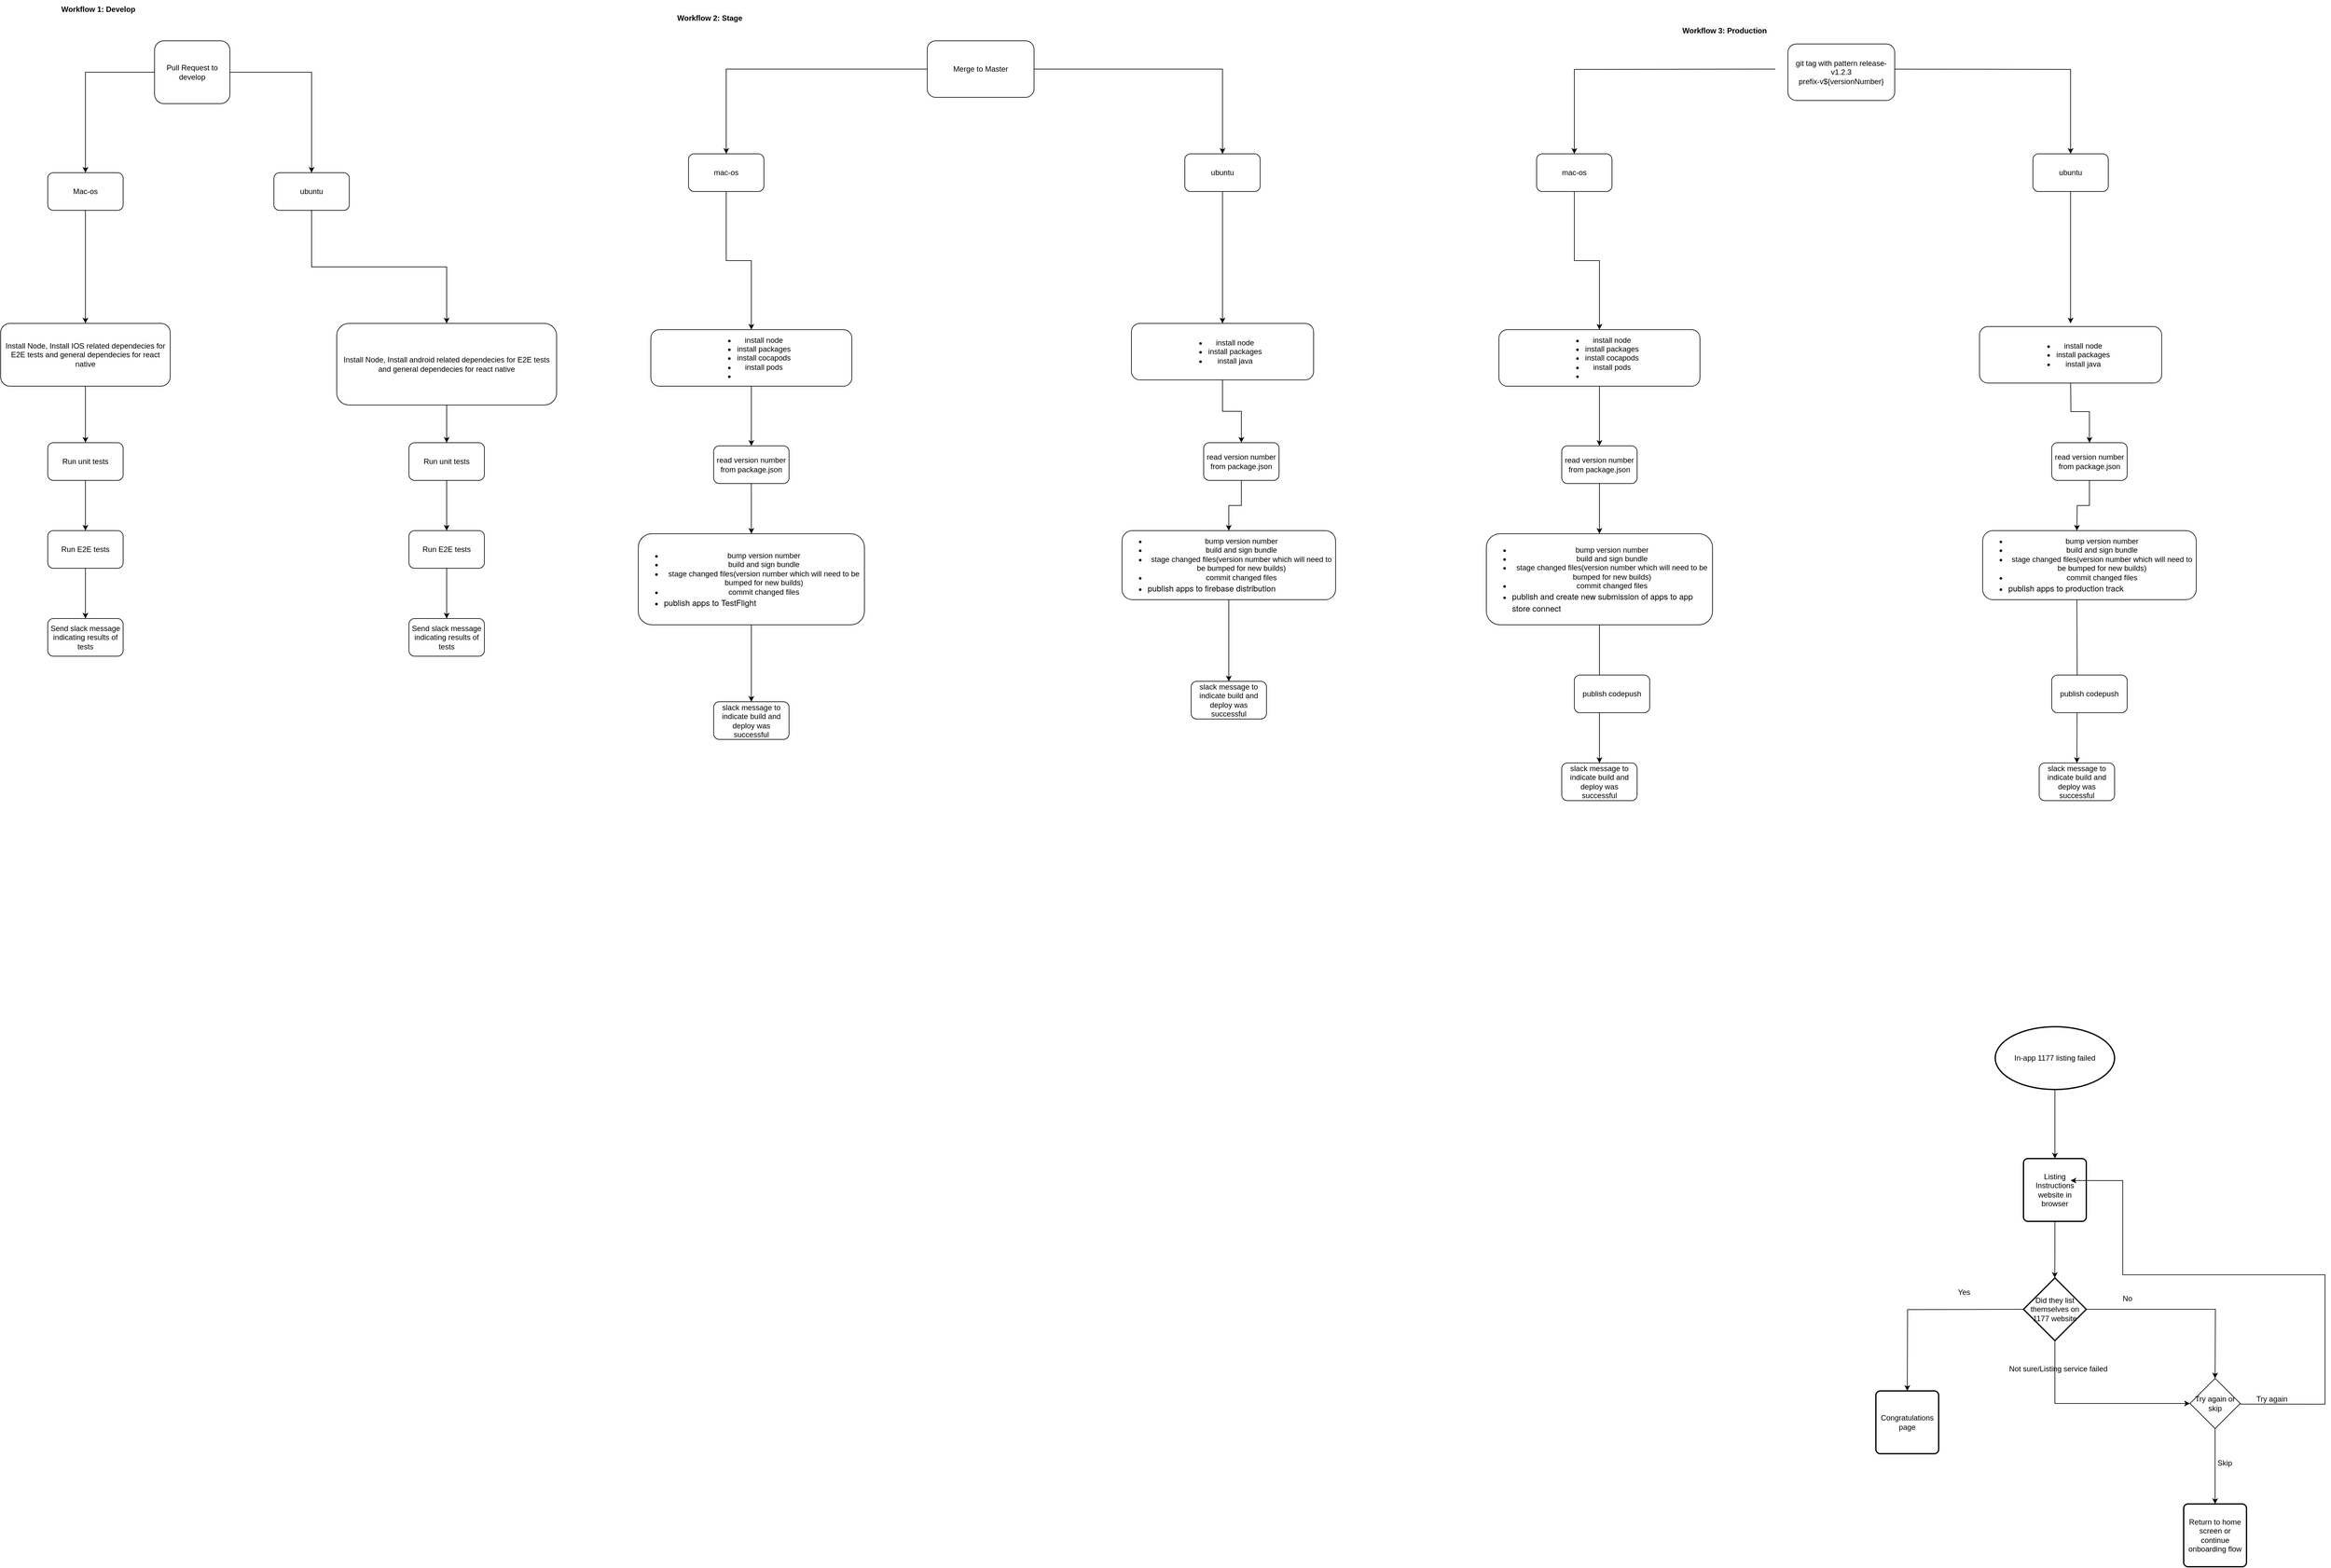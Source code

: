 <mxfile version="24.7.1" type="github">
  <diagram id="Z5iwHIcZEACn4jIKpfEN" name="Page-1">
    <mxGraphModel dx="127" dy="620" grid="1" gridSize="10" guides="1" tooltips="1" connect="1" arrows="1" fold="1" page="1" pageScale="1" pageWidth="850" pageHeight="1100" math="0" shadow="0">
      <root>
        <mxCell id="0" />
        <mxCell id="1" parent="0" />
        <mxCell id="zim9InCL9UAhZSMzU34I-10" value="" style="edgeStyle=orthogonalEdgeStyle;rounded=0;orthogonalLoop=1;jettySize=auto;html=1;" parent="1" source="zim9InCL9UAhZSMzU34I-7" target="zim9InCL9UAhZSMzU34I-9" edge="1">
          <mxGeometry relative="1" as="geometry" />
        </mxCell>
        <mxCell id="zim9InCL9UAhZSMzU34I-14" style="edgeStyle=orthogonalEdgeStyle;rounded=0;orthogonalLoop=1;jettySize=auto;html=1;exitX=1;exitY=0.5;exitDx=0;exitDy=0;entryX=0.5;entryY=0;entryDx=0;entryDy=0;" parent="1" source="zim9InCL9UAhZSMzU34I-7" target="zim9InCL9UAhZSMzU34I-12" edge="1">
          <mxGeometry relative="1" as="geometry" />
        </mxCell>
        <mxCell id="zim9InCL9UAhZSMzU34I-7" value="Pull Request to develop" style="rounded=1;whiteSpace=wrap;html=1;" parent="1" vertex="1">
          <mxGeometry x="1460" y="70" width="120" height="100" as="geometry" />
        </mxCell>
        <mxCell id="zim9InCL9UAhZSMzU34I-8" style="edgeStyle=orthogonalEdgeStyle;rounded=0;orthogonalLoop=1;jettySize=auto;html=1;exitX=0.5;exitY=1;exitDx=0;exitDy=0;" parent="1" source="zim9InCL9UAhZSMzU34I-7" target="zim9InCL9UAhZSMzU34I-7" edge="1">
          <mxGeometry relative="1" as="geometry" />
        </mxCell>
        <mxCell id="zim9InCL9UAhZSMzU34I-16" value="" style="edgeStyle=orthogonalEdgeStyle;rounded=0;orthogonalLoop=1;jettySize=auto;html=1;" parent="1" source="zim9InCL9UAhZSMzU34I-9" target="zim9InCL9UAhZSMzU34I-15" edge="1">
          <mxGeometry relative="1" as="geometry" />
        </mxCell>
        <mxCell id="zim9InCL9UAhZSMzU34I-9" value="Mac-os" style="whiteSpace=wrap;html=1;rounded=1;" parent="1" vertex="1">
          <mxGeometry x="1290" y="280" width="120" height="60" as="geometry" />
        </mxCell>
        <mxCell id="zim9InCL9UAhZSMzU34I-25" value="" style="edgeStyle=orthogonalEdgeStyle;rounded=0;orthogonalLoop=1;jettySize=auto;html=1;" parent="1" source="zim9InCL9UAhZSMzU34I-12" target="zim9InCL9UAhZSMzU34I-24" edge="1">
          <mxGeometry relative="1" as="geometry" />
        </mxCell>
        <mxCell id="zim9InCL9UAhZSMzU34I-12" value="ubuntu" style="whiteSpace=wrap;html=1;rounded=1;" parent="1" vertex="1">
          <mxGeometry x="1650" y="280" width="120" height="60" as="geometry" />
        </mxCell>
        <mxCell id="zim9InCL9UAhZSMzU34I-18" style="edgeStyle=orthogonalEdgeStyle;rounded=0;orthogonalLoop=1;jettySize=auto;html=1;exitX=0.5;exitY=1;exitDx=0;exitDy=0;entryX=0.5;entryY=0;entryDx=0;entryDy=0;" parent="1" source="zim9InCL9UAhZSMzU34I-15" target="zim9InCL9UAhZSMzU34I-17" edge="1">
          <mxGeometry relative="1" as="geometry" />
        </mxCell>
        <mxCell id="zim9InCL9UAhZSMzU34I-15" value="Install Node, Install IOS related dependecies for E2E tests and general dependecies for react native" style="whiteSpace=wrap;html=1;rounded=1;" parent="1" vertex="1">
          <mxGeometry x="1215" y="520" width="270" height="100" as="geometry" />
        </mxCell>
        <mxCell id="zim9InCL9UAhZSMzU34I-20" value="" style="edgeStyle=orthogonalEdgeStyle;rounded=0;orthogonalLoop=1;jettySize=auto;html=1;" parent="1" source="zim9InCL9UAhZSMzU34I-17" target="zim9InCL9UAhZSMzU34I-19" edge="1">
          <mxGeometry relative="1" as="geometry" />
        </mxCell>
        <mxCell id="zim9InCL9UAhZSMzU34I-17" value="Run unit tests" style="whiteSpace=wrap;html=1;rounded=1;" parent="1" vertex="1">
          <mxGeometry x="1290" y="710" width="120" height="60" as="geometry" />
        </mxCell>
        <mxCell id="zim9InCL9UAhZSMzU34I-22" value="" style="edgeStyle=orthogonalEdgeStyle;rounded=0;orthogonalLoop=1;jettySize=auto;html=1;" parent="1" source="zim9InCL9UAhZSMzU34I-19" target="zim9InCL9UAhZSMzU34I-21" edge="1">
          <mxGeometry relative="1" as="geometry" />
        </mxCell>
        <mxCell id="zim9InCL9UAhZSMzU34I-19" value="Run E2E tests" style="whiteSpace=wrap;html=1;rounded=1;" parent="1" vertex="1">
          <mxGeometry x="1290" y="850" width="120" height="60" as="geometry" />
        </mxCell>
        <mxCell id="zim9InCL9UAhZSMzU34I-21" value="Send slack message indicating results of tests" style="whiteSpace=wrap;html=1;rounded=1;" parent="1" vertex="1">
          <mxGeometry x="1290" y="990" width="120" height="60" as="geometry" />
        </mxCell>
        <mxCell id="zim9InCL9UAhZSMzU34I-28" value="" style="edgeStyle=orthogonalEdgeStyle;rounded=0;orthogonalLoop=1;jettySize=auto;html=1;" parent="1" source="zim9InCL9UAhZSMzU34I-24" target="zim9InCL9UAhZSMzU34I-27" edge="1">
          <mxGeometry relative="1" as="geometry" />
        </mxCell>
        <mxCell id="zim9InCL9UAhZSMzU34I-24" value="Install Node, Install android related dependecies for E2E tests and general dependecies for react native" style="whiteSpace=wrap;html=1;rounded=1;" parent="1" vertex="1">
          <mxGeometry x="1750" y="520" width="350" height="130" as="geometry" />
        </mxCell>
        <mxCell id="zim9InCL9UAhZSMzU34I-30" value="" style="edgeStyle=orthogonalEdgeStyle;rounded=0;orthogonalLoop=1;jettySize=auto;html=1;" parent="1" source="zim9InCL9UAhZSMzU34I-27" target="zim9InCL9UAhZSMzU34I-29" edge="1">
          <mxGeometry relative="1" as="geometry" />
        </mxCell>
        <mxCell id="zim9InCL9UAhZSMzU34I-27" value="Run unit tests" style="whiteSpace=wrap;html=1;rounded=1;" parent="1" vertex="1">
          <mxGeometry x="1865" y="710" width="120" height="60" as="geometry" />
        </mxCell>
        <mxCell id="zim9InCL9UAhZSMzU34I-32" value="" style="edgeStyle=orthogonalEdgeStyle;rounded=0;orthogonalLoop=1;jettySize=auto;html=1;" parent="1" source="zim9InCL9UAhZSMzU34I-29" target="zim9InCL9UAhZSMzU34I-31" edge="1">
          <mxGeometry relative="1" as="geometry" />
        </mxCell>
        <mxCell id="zim9InCL9UAhZSMzU34I-29" value="Run E2E tests" style="whiteSpace=wrap;html=1;rounded=1;" parent="1" vertex="1">
          <mxGeometry x="1865" y="850" width="120" height="60" as="geometry" />
        </mxCell>
        <mxCell id="zim9InCL9UAhZSMzU34I-31" value="Send slack message indicating results of tests" style="whiteSpace=wrap;html=1;rounded=1;" parent="1" vertex="1">
          <mxGeometry x="1865" y="990" width="120" height="60" as="geometry" />
        </mxCell>
        <mxCell id="zim9InCL9UAhZSMzU34I-36" style="edgeStyle=orthogonalEdgeStyle;rounded=0;orthogonalLoop=1;jettySize=auto;html=1;exitX=0;exitY=0.5;exitDx=0;exitDy=0;entryX=0.5;entryY=0;entryDx=0;entryDy=0;" parent="1" source="zim9InCL9UAhZSMzU34I-33" target="zim9InCL9UAhZSMzU34I-34" edge="1">
          <mxGeometry relative="1" as="geometry" />
        </mxCell>
        <mxCell id="zim9InCL9UAhZSMzU34I-37" style="edgeStyle=orthogonalEdgeStyle;rounded=0;orthogonalLoop=1;jettySize=auto;html=1;exitX=1;exitY=0.5;exitDx=0;exitDy=0;entryX=0.5;entryY=0;entryDx=0;entryDy=0;" parent="1" source="zim9InCL9UAhZSMzU34I-33" target="zim9InCL9UAhZSMzU34I-35" edge="1">
          <mxGeometry relative="1" as="geometry" />
        </mxCell>
        <mxCell id="zim9InCL9UAhZSMzU34I-33" value="Merge to Master" style="rounded=1;whiteSpace=wrap;html=1;" parent="1" vertex="1">
          <mxGeometry x="2690" y="70" width="170" height="90" as="geometry" />
        </mxCell>
        <mxCell id="zim9InCL9UAhZSMzU34I-41" style="edgeStyle=orthogonalEdgeStyle;rounded=0;orthogonalLoop=1;jettySize=auto;html=1;exitX=0.5;exitY=1;exitDx=0;exitDy=0;" parent="1" source="zim9InCL9UAhZSMzU34I-34" target="zim9InCL9UAhZSMzU34I-38" edge="1">
          <mxGeometry relative="1" as="geometry" />
        </mxCell>
        <mxCell id="zim9InCL9UAhZSMzU34I-34" value="mac-os" style="whiteSpace=wrap;html=1;rounded=1;" parent="1" vertex="1">
          <mxGeometry x="2310" y="250" width="120" height="60" as="geometry" />
        </mxCell>
        <mxCell id="zim9InCL9UAhZSMzU34I-40" value="" style="edgeStyle=orthogonalEdgeStyle;rounded=0;orthogonalLoop=1;jettySize=auto;html=1;" parent="1" source="zim9InCL9UAhZSMzU34I-35" target="zim9InCL9UAhZSMzU34I-39" edge="1">
          <mxGeometry relative="1" as="geometry" />
        </mxCell>
        <mxCell id="zim9InCL9UAhZSMzU34I-35" value="ubuntu" style="whiteSpace=wrap;html=1;rounded=1;" parent="1" vertex="1">
          <mxGeometry x="3100" y="250" width="120" height="60" as="geometry" />
        </mxCell>
        <mxCell id="zim9InCL9UAhZSMzU34I-43" value="" style="edgeStyle=orthogonalEdgeStyle;rounded=0;orthogonalLoop=1;jettySize=auto;html=1;" parent="1" source="zim9InCL9UAhZSMzU34I-38" target="zim9InCL9UAhZSMzU34I-42" edge="1">
          <mxGeometry relative="1" as="geometry" />
        </mxCell>
        <mxCell id="zim9InCL9UAhZSMzU34I-38" value="&lt;ul&gt;&lt;li&gt;install node&lt;/li&gt;&lt;li&gt;install packages&lt;/li&gt;&lt;li&gt;install cocapods&lt;/li&gt;&lt;li&gt;install pods&lt;/li&gt;&lt;li&gt;&lt;br&gt;&lt;/li&gt;&lt;/ul&gt;" style="whiteSpace=wrap;html=1;rounded=1;" parent="1" vertex="1">
          <mxGeometry x="2250" y="530" width="320" height="90" as="geometry" />
        </mxCell>
        <mxCell id="zim9InCL9UAhZSMzU34I-49" style="edgeStyle=orthogonalEdgeStyle;rounded=0;orthogonalLoop=1;jettySize=auto;html=1;exitX=0.5;exitY=1;exitDx=0;exitDy=0;entryX=0.5;entryY=0;entryDx=0;entryDy=0;" parent="1" source="zim9InCL9UAhZSMzU34I-39" target="zim9InCL9UAhZSMzU34I-48" edge="1">
          <mxGeometry relative="1" as="geometry" />
        </mxCell>
        <mxCell id="zim9InCL9UAhZSMzU34I-39" value="&lt;ul&gt;&lt;li&gt;install node&lt;/li&gt;&lt;li&gt;install packages&lt;/li&gt;&lt;li&gt;install java&lt;/li&gt;&lt;/ul&gt;" style="whiteSpace=wrap;html=1;rounded=1;" parent="1" vertex="1">
          <mxGeometry x="3015" y="520" width="290" height="90" as="geometry" />
        </mxCell>
        <mxCell id="zim9InCL9UAhZSMzU34I-45" value="" style="edgeStyle=orthogonalEdgeStyle;rounded=0;orthogonalLoop=1;jettySize=auto;html=1;" parent="1" source="zim9InCL9UAhZSMzU34I-42" target="zim9InCL9UAhZSMzU34I-44" edge="1">
          <mxGeometry relative="1" as="geometry" />
        </mxCell>
        <mxCell id="zim9InCL9UAhZSMzU34I-42" value="read version number from package.json" style="whiteSpace=wrap;html=1;rounded=1;" parent="1" vertex="1">
          <mxGeometry x="2350" y="715" width="120" height="60" as="geometry" />
        </mxCell>
        <mxCell id="zim9InCL9UAhZSMzU34I-47" value="" style="edgeStyle=orthogonalEdgeStyle;rounded=0;orthogonalLoop=1;jettySize=auto;html=1;" parent="1" source="zim9InCL9UAhZSMzU34I-44" target="zim9InCL9UAhZSMzU34I-46" edge="1">
          <mxGeometry relative="1" as="geometry" />
        </mxCell>
        <mxCell id="zim9InCL9UAhZSMzU34I-44" value="&lt;ul&gt;&lt;li&gt;bump version number&lt;/li&gt;&lt;li&gt;build and sign bundle&lt;/li&gt;&lt;li&gt;stage changed files(version number which will need to be bumped for new builds)&lt;/li&gt;&lt;li&gt;commit changed files&lt;/li&gt;&lt;li&gt;&lt;p style=&quot;margin: 0px; font-variant-numeric: normal; font-variant-east-asian: normal; font-stretch: normal; font-size: 13px; line-height: normal; font-family: &amp;quot;Helvetica Neue&amp;quot;; text-align: start;&quot; class=&quot;p1&quot;&gt;publish apps to TestFlight&amp;nbsp;&lt;/p&gt;&lt;/li&gt;&lt;/ul&gt;" style="whiteSpace=wrap;html=1;rounded=1;" parent="1" vertex="1">
          <mxGeometry x="2230" y="855" width="360" height="145" as="geometry" />
        </mxCell>
        <mxCell id="zim9InCL9UAhZSMzU34I-46" value="slack message to indicate build and deploy was successful" style="whiteSpace=wrap;html=1;rounded=1;" parent="1" vertex="1">
          <mxGeometry x="2350" y="1122.5" width="120" height="60" as="geometry" />
        </mxCell>
        <mxCell id="zim9InCL9UAhZSMzU34I-51" value="" style="edgeStyle=orthogonalEdgeStyle;rounded=0;orthogonalLoop=1;jettySize=auto;html=1;" parent="1" source="zim9InCL9UAhZSMzU34I-48" target="zim9InCL9UAhZSMzU34I-50" edge="1">
          <mxGeometry relative="1" as="geometry" />
        </mxCell>
        <mxCell id="zim9InCL9UAhZSMzU34I-48" value="read version number from package.json" style="whiteSpace=wrap;html=1;rounded=1;" parent="1" vertex="1">
          <mxGeometry x="3130" y="710" width="120" height="60" as="geometry" />
        </mxCell>
        <mxCell id="zim9InCL9UAhZSMzU34I-55" style="edgeStyle=orthogonalEdgeStyle;rounded=0;orthogonalLoop=1;jettySize=auto;html=1;exitX=0.5;exitY=1;exitDx=0;exitDy=0;entryX=0.5;entryY=0;entryDx=0;entryDy=0;" parent="1" source="zim9InCL9UAhZSMzU34I-50" target="zim9InCL9UAhZSMzU34I-54" edge="1">
          <mxGeometry relative="1" as="geometry" />
        </mxCell>
        <mxCell id="zim9InCL9UAhZSMzU34I-50" value="&lt;ul&gt;&lt;li&gt;bump version number&lt;/li&gt;&lt;li&gt;build and sign bundle&lt;/li&gt;&lt;li&gt;stage changed files(version number which will need to be bumped for new builds)&lt;/li&gt;&lt;li&gt;commit changed files&lt;/li&gt;&lt;li&gt;&lt;p style=&quot;margin: 0px; font-variant-numeric: normal; font-variant-east-asian: normal; font-stretch: normal; font-size: 13px; line-height: normal; font-family: &amp;quot;Helvetica Neue&amp;quot;; text-align: start;&quot; class=&quot;p1&quot;&gt;publish apps to firebase distribution&lt;/p&gt;&lt;/li&gt;&lt;/ul&gt;" style="whiteSpace=wrap;html=1;rounded=1;" parent="1" vertex="1">
          <mxGeometry x="3000" y="850" width="340" height="110" as="geometry" />
        </mxCell>
        <mxCell id="zim9InCL9UAhZSMzU34I-54" value="slack message to indicate build and deploy was successful" style="whiteSpace=wrap;html=1;rounded=1;" parent="1" vertex="1">
          <mxGeometry x="3110" y="1090" width="120" height="60" as="geometry" />
        </mxCell>
        <mxCell id="Y_6ok89p1FJweFbt9RA1-2" style="edgeStyle=orthogonalEdgeStyle;rounded=0;orthogonalLoop=1;jettySize=auto;html=1;exitX=0;exitY=0.5;exitDx=0;exitDy=0;entryX=0.5;entryY=0;entryDx=0;entryDy=0;" parent="1" target="Y_6ok89p1FJweFbt9RA1-5" edge="1">
          <mxGeometry relative="1" as="geometry">
            <mxPoint x="4040" y="115" as="sourcePoint" />
          </mxGeometry>
        </mxCell>
        <mxCell id="Y_6ok89p1FJweFbt9RA1-3" style="edgeStyle=orthogonalEdgeStyle;rounded=0;orthogonalLoop=1;jettySize=auto;html=1;exitX=1;exitY=0.5;exitDx=0;exitDy=0;entryX=0.5;entryY=0;entryDx=0;entryDy=0;" parent="1" target="Y_6ok89p1FJweFbt9RA1-7" edge="1">
          <mxGeometry relative="1" as="geometry">
            <mxPoint x="4210" y="115" as="sourcePoint" />
          </mxGeometry>
        </mxCell>
        <mxCell id="Y_6ok89p1FJweFbt9RA1-4" style="edgeStyle=orthogonalEdgeStyle;rounded=0;orthogonalLoop=1;jettySize=auto;html=1;exitX=0.5;exitY=1;exitDx=0;exitDy=0;" parent="1" source="Y_6ok89p1FJweFbt9RA1-5" target="Y_6ok89p1FJweFbt9RA1-9" edge="1">
          <mxGeometry relative="1" as="geometry" />
        </mxCell>
        <mxCell id="Y_6ok89p1FJweFbt9RA1-5" value="mac-os" style="whiteSpace=wrap;html=1;rounded=1;" parent="1" vertex="1">
          <mxGeometry x="3660" y="250" width="120" height="60" as="geometry" />
        </mxCell>
        <mxCell id="Y_6ok89p1FJweFbt9RA1-6" value="" style="edgeStyle=orthogonalEdgeStyle;rounded=0;orthogonalLoop=1;jettySize=auto;html=1;" parent="1" source="Y_6ok89p1FJweFbt9RA1-7" edge="1">
          <mxGeometry relative="1" as="geometry">
            <mxPoint x="4510" y="520" as="targetPoint" />
          </mxGeometry>
        </mxCell>
        <mxCell id="Y_6ok89p1FJweFbt9RA1-7" value="ubuntu" style="whiteSpace=wrap;html=1;rounded=1;" parent="1" vertex="1">
          <mxGeometry x="4450" y="250" width="120" height="60" as="geometry" />
        </mxCell>
        <mxCell id="Y_6ok89p1FJweFbt9RA1-8" value="" style="edgeStyle=orthogonalEdgeStyle;rounded=0;orthogonalLoop=1;jettySize=auto;html=1;" parent="1" source="Y_6ok89p1FJweFbt9RA1-9" target="Y_6ok89p1FJweFbt9RA1-12" edge="1">
          <mxGeometry relative="1" as="geometry" />
        </mxCell>
        <mxCell id="Y_6ok89p1FJweFbt9RA1-9" value="&lt;ul&gt;&lt;li&gt;install node&lt;/li&gt;&lt;li&gt;install packages&lt;/li&gt;&lt;li&gt;install cocapods&lt;/li&gt;&lt;li&gt;install pods&lt;/li&gt;&lt;li&gt;&lt;br&gt;&lt;/li&gt;&lt;/ul&gt;" style="whiteSpace=wrap;html=1;rounded=1;" parent="1" vertex="1">
          <mxGeometry x="3600" y="530" width="320" height="90" as="geometry" />
        </mxCell>
        <mxCell id="Y_6ok89p1FJweFbt9RA1-10" style="edgeStyle=orthogonalEdgeStyle;rounded=0;orthogonalLoop=1;jettySize=auto;html=1;exitX=0.5;exitY=1;exitDx=0;exitDy=0;entryX=0.5;entryY=0;entryDx=0;entryDy=0;" parent="1" target="Y_6ok89p1FJweFbt9RA1-17" edge="1">
          <mxGeometry relative="1" as="geometry">
            <mxPoint x="4510" y="610" as="sourcePoint" />
          </mxGeometry>
        </mxCell>
        <mxCell id="Y_6ok89p1FJweFbt9RA1-11" value="" style="edgeStyle=orthogonalEdgeStyle;rounded=0;orthogonalLoop=1;jettySize=auto;html=1;" parent="1" source="Y_6ok89p1FJweFbt9RA1-12" target="Y_6ok89p1FJweFbt9RA1-14" edge="1">
          <mxGeometry relative="1" as="geometry" />
        </mxCell>
        <mxCell id="Y_6ok89p1FJweFbt9RA1-12" value="read version number from package.json" style="whiteSpace=wrap;html=1;rounded=1;" parent="1" vertex="1">
          <mxGeometry x="3700" y="715" width="120" height="60" as="geometry" />
        </mxCell>
        <mxCell id="Y_6ok89p1FJweFbt9RA1-13" value="" style="edgeStyle=orthogonalEdgeStyle;rounded=0;orthogonalLoop=1;jettySize=auto;html=1;" parent="1" source="Y_6ok89p1FJweFbt9RA1-14" target="Y_6ok89p1FJweFbt9RA1-15" edge="1">
          <mxGeometry relative="1" as="geometry" />
        </mxCell>
        <mxCell id="Y_6ok89p1FJweFbt9RA1-14" value="&lt;ul&gt;&lt;li&gt;bump version number&lt;/li&gt;&lt;li&gt;build and sign bundle&lt;/li&gt;&lt;li&gt;stage changed files(version number which will need to be bumped for new builds)&lt;/li&gt;&lt;li&gt;commit changed files&lt;/li&gt;&lt;li&gt;&lt;p style=&quot;margin: 0px; font-variant-numeric: normal; font-variant-east-asian: normal; font-stretch: normal; font-size: 13px; line-height: normal; font-family: &amp;quot;Helvetica Neue&amp;quot;; text-align: start;&quot; class=&quot;p1&quot;&gt;publish and create new submission of apps to app store connect&amp;nbsp;&lt;/p&gt;&lt;/li&gt;&lt;/ul&gt;" style="whiteSpace=wrap;html=1;rounded=1;" parent="1" vertex="1">
          <mxGeometry x="3580" y="855" width="360" height="145" as="geometry" />
        </mxCell>
        <mxCell id="Y_6ok89p1FJweFbt9RA1-15" value="slack message to indicate build and deploy was successful" style="whiteSpace=wrap;html=1;rounded=1;" parent="1" vertex="1">
          <mxGeometry x="3700" y="1220" width="120" height="60" as="geometry" />
        </mxCell>
        <mxCell id="Y_6ok89p1FJweFbt9RA1-16" value="" style="edgeStyle=orthogonalEdgeStyle;rounded=0;orthogonalLoop=1;jettySize=auto;html=1;" parent="1" source="Y_6ok89p1FJweFbt9RA1-17" edge="1">
          <mxGeometry relative="1" as="geometry">
            <mxPoint x="4520" y="850" as="targetPoint" />
          </mxGeometry>
        </mxCell>
        <mxCell id="Y_6ok89p1FJweFbt9RA1-17" value="read version number from package.json" style="whiteSpace=wrap;html=1;rounded=1;" parent="1" vertex="1">
          <mxGeometry x="4480" y="710" width="120" height="60" as="geometry" />
        </mxCell>
        <mxCell id="Y_6ok89p1FJweFbt9RA1-18" style="edgeStyle=orthogonalEdgeStyle;rounded=0;orthogonalLoop=1;jettySize=auto;html=1;exitX=0.5;exitY=1;exitDx=0;exitDy=0;entryX=0.5;entryY=0;entryDx=0;entryDy=0;" parent="1" target="Y_6ok89p1FJweFbt9RA1-19" edge="1">
          <mxGeometry relative="1" as="geometry">
            <mxPoint x="4520" y="960" as="sourcePoint" />
          </mxGeometry>
        </mxCell>
        <mxCell id="Y_6ok89p1FJweFbt9RA1-19" value="slack message to indicate build and deploy was successful" style="whiteSpace=wrap;html=1;rounded=1;" parent="1" vertex="1">
          <mxGeometry x="4460" y="1220" width="120" height="60" as="geometry" />
        </mxCell>
        <mxCell id="Y_6ok89p1FJweFbt9RA1-20" value="&lt;ul&gt;&lt;li&gt;install node&lt;/li&gt;&lt;li&gt;install packages&lt;/li&gt;&lt;li&gt;install java&lt;/li&gt;&lt;/ul&gt;" style="whiteSpace=wrap;html=1;rounded=1;" parent="1" vertex="1">
          <mxGeometry x="4365" y="525" width="290" height="90" as="geometry" />
        </mxCell>
        <mxCell id="Y_6ok89p1FJweFbt9RA1-21" value="&lt;ul&gt;&lt;li&gt;bump version number&lt;/li&gt;&lt;li&gt;build and sign bundle&lt;/li&gt;&lt;li&gt;stage changed files(version number which will need to be bumped for new builds)&lt;/li&gt;&lt;li&gt;commit changed files&lt;/li&gt;&lt;li&gt;&lt;p style=&quot;margin: 0px; font-variant-numeric: normal; font-variant-east-asian: normal; font-stretch: normal; font-size: 13px; line-height: normal; font-family: &amp;quot;Helvetica Neue&amp;quot;; text-align: start;&quot; class=&quot;p1&quot;&gt;publish apps to production track&lt;/p&gt;&lt;/li&gt;&lt;/ul&gt;" style="whiteSpace=wrap;html=1;rounded=1;" parent="1" vertex="1">
          <mxGeometry x="4370" y="850" width="340" height="110" as="geometry" />
        </mxCell>
        <mxCell id="Y_6ok89p1FJweFbt9RA1-22" value="git tag with pattern release-v1.2.3&lt;br&gt;prefix-v${versionNumber}" style="rounded=1;whiteSpace=wrap;html=1;" parent="1" vertex="1">
          <mxGeometry x="4060" y="75" width="170" height="90" as="geometry" />
        </mxCell>
        <mxCell id="Y_6ok89p1FJweFbt9RA1-23" value="publish codepush" style="rounded=1;whiteSpace=wrap;html=1;" parent="1" vertex="1">
          <mxGeometry x="3720" y="1080" width="120" height="60" as="geometry" />
        </mxCell>
        <mxCell id="Y_6ok89p1FJweFbt9RA1-24" value="publish codepush" style="rounded=1;whiteSpace=wrap;html=1;" parent="1" vertex="1">
          <mxGeometry x="4480" y="1080" width="120" height="60" as="geometry" />
        </mxCell>
        <mxCell id="eEjps6256RhUfAz-EOFf-2" value="&lt;b&gt;Workflow 1: Develop&lt;/b&gt;" style="text;html=1;align=center;verticalAlign=middle;resizable=0;points=[];autosize=1;strokeColor=none;fillColor=none;" parent="1" vertex="1">
          <mxGeometry x="1300" y="5" width="140" height="30" as="geometry" />
        </mxCell>
        <mxCell id="eEjps6256RhUfAz-EOFf-3" value="&lt;b style=&quot;color: rgb(0, 0, 0); font-family: Helvetica; font-size: 12px; font-style: normal; font-variant-ligatures: normal; font-variant-caps: normal; letter-spacing: normal; orphans: 2; text-align: center; text-indent: 0px; text-transform: none; widows: 2; word-spacing: 0px; -webkit-text-stroke-width: 0px; background-color: rgb(248, 249, 250); text-decoration-thickness: initial; text-decoration-style: initial; text-decoration-color: initial;&quot;&gt;Workflow 2: Stage&lt;/b&gt;" style="text;whiteSpace=wrap;html=1;" parent="1" vertex="1">
          <mxGeometry x="2290" y="20" width="150" height="40" as="geometry" />
        </mxCell>
        <mxCell id="eEjps6256RhUfAz-EOFf-4" value="&lt;b style=&quot;color: rgb(0, 0, 0); font-family: Helvetica; font-size: 12px; font-style: normal; font-variant-ligatures: normal; font-variant-caps: normal; letter-spacing: normal; orphans: 2; text-align: center; text-indent: 0px; text-transform: none; widows: 2; word-spacing: 0px; -webkit-text-stroke-width: 0px; background-color: rgb(248, 249, 250); text-decoration-thickness: initial; text-decoration-style: initial; text-decoration-color: initial;&quot;&gt;Workflow 3: Production&lt;/b&gt;" style="text;whiteSpace=wrap;html=1;" parent="1" vertex="1">
          <mxGeometry x="3890" y="40" width="150" height="40" as="geometry" />
        </mxCell>
        <mxCell id="8DN4fU9th3OSJvTr_TPD-2" style="edgeStyle=orthogonalEdgeStyle;rounded=0;orthogonalLoop=1;jettySize=auto;html=1;" parent="1" source="8DN4fU9th3OSJvTr_TPD-1" edge="1">
          <mxGeometry relative="1" as="geometry">
            <mxPoint x="4485" y="1850" as="targetPoint" />
          </mxGeometry>
        </mxCell>
        <mxCell id="8DN4fU9th3OSJvTr_TPD-1" value="In-app 1177 listing failed" style="strokeWidth=2;html=1;shape=mxgraph.flowchart.start_1;whiteSpace=wrap;" parent="1" vertex="1">
          <mxGeometry x="4390" y="1640" width="190" height="100" as="geometry" />
        </mxCell>
        <mxCell id="8DN4fU9th3OSJvTr_TPD-7" style="edgeStyle=orthogonalEdgeStyle;rounded=0;orthogonalLoop=1;jettySize=auto;html=1;exitX=0.5;exitY=1;exitDx=0;exitDy=0;" parent="1" source="8DN4fU9th3OSJvTr_TPD-3" edge="1">
          <mxGeometry relative="1" as="geometry">
            <mxPoint x="4484.739" y="2040" as="targetPoint" />
          </mxGeometry>
        </mxCell>
        <mxCell id="8DN4fU9th3OSJvTr_TPD-3" value="Listing Instructions website in browser" style="rounded=1;whiteSpace=wrap;html=1;absoluteArcSize=1;arcSize=14;strokeWidth=2;" parent="1" vertex="1">
          <mxGeometry x="4435" y="1850" width="100" height="100" as="geometry" />
        </mxCell>
        <mxCell id="8DN4fU9th3OSJvTr_TPD-9" style="edgeStyle=orthogonalEdgeStyle;rounded=0;orthogonalLoop=1;jettySize=auto;html=1;" parent="1" edge="1">
          <mxGeometry relative="1" as="geometry">
            <mxPoint x="4250" y="2220" as="targetPoint" />
            <mxPoint x="4440" y="2090.043" as="sourcePoint" />
          </mxGeometry>
        </mxCell>
        <mxCell id="8DN4fU9th3OSJvTr_TPD-13" style="edgeStyle=orthogonalEdgeStyle;rounded=0;orthogonalLoop=1;jettySize=auto;html=1;" parent="1" source="8DN4fU9th3OSJvTr_TPD-10" edge="1">
          <mxGeometry relative="1" as="geometry">
            <mxPoint x="4740" y="2200" as="targetPoint" />
          </mxGeometry>
        </mxCell>
        <mxCell id="t8UJcvOzOacOoS6QjnIc-4" style="edgeStyle=orthogonalEdgeStyle;rounded=0;orthogonalLoop=1;jettySize=auto;html=1;exitX=0.5;exitY=1;exitDx=0;exitDy=0;exitPerimeter=0;entryX=0;entryY=0.5;entryDx=0;entryDy=0;" edge="1" parent="1" source="8DN4fU9th3OSJvTr_TPD-10" target="t8UJcvOzOacOoS6QjnIc-3">
          <mxGeometry relative="1" as="geometry" />
        </mxCell>
        <mxCell id="8DN4fU9th3OSJvTr_TPD-10" value="Did they list themselves on 1177 website" style="strokeWidth=2;html=1;shape=mxgraph.flowchart.decision;whiteSpace=wrap;" parent="1" vertex="1">
          <mxGeometry x="4435" y="2040" width="100" height="100" as="geometry" />
        </mxCell>
        <mxCell id="8DN4fU9th3OSJvTr_TPD-11" value="Yes" style="text;html=1;align=center;verticalAlign=middle;resizable=0;points=[];autosize=1;strokeColor=none;fillColor=none;" parent="1" vertex="1">
          <mxGeometry x="4320" y="2048" width="40" height="30" as="geometry" />
        </mxCell>
        <mxCell id="8DN4fU9th3OSJvTr_TPD-12" value="Congratulations page" style="rounded=1;whiteSpace=wrap;html=1;absoluteArcSize=1;arcSize=14;strokeWidth=2;" parent="1" vertex="1">
          <mxGeometry x="4200" y="2220" width="100" height="100" as="geometry" />
        </mxCell>
        <mxCell id="8DN4fU9th3OSJvTr_TPD-28" style="edgeStyle=orthogonalEdgeStyle;rounded=0;orthogonalLoop=1;jettySize=auto;html=1;entryX=1;entryY=0.5;entryDx=0;entryDy=0;exitX=1.03;exitY=0.561;exitDx=0;exitDy=0;exitPerimeter=0;" parent="1" edge="1">
          <mxGeometry relative="1" as="geometry">
            <mxPoint x="4510" y="1884.95" as="targetPoint" />
            <Array as="points">
              <mxPoint x="4915" y="2240.95" />
              <mxPoint x="4915" y="2034.95" />
              <mxPoint x="4593" y="2034.95" />
              <mxPoint x="4593" y="1884.95" />
            </Array>
            <mxPoint x="4778" y="2241.05" as="sourcePoint" />
          </mxGeometry>
        </mxCell>
        <mxCell id="8DN4fU9th3OSJvTr_TPD-17" value="No" style="text;html=1;align=center;verticalAlign=middle;resizable=0;points=[];autosize=1;strokeColor=none;fillColor=none;" parent="1" vertex="1">
          <mxGeometry x="4580" y="2058" width="40" height="30" as="geometry" />
        </mxCell>
        <mxCell id="t8UJcvOzOacOoS6QjnIc-2" value="Not sure/Listing service failed" style="text;html=1;align=center;verticalAlign=middle;resizable=0;points=[];autosize=1;strokeColor=none;fillColor=none;" vertex="1" parent="1">
          <mxGeometry x="4400" y="2170" width="180" height="30" as="geometry" />
        </mxCell>
        <mxCell id="t8UJcvOzOacOoS6QjnIc-5" style="edgeStyle=orthogonalEdgeStyle;rounded=0;orthogonalLoop=1;jettySize=auto;html=1;" edge="1" parent="1" source="t8UJcvOzOacOoS6QjnIc-3">
          <mxGeometry relative="1" as="geometry">
            <mxPoint x="4740" y="2400" as="targetPoint" />
          </mxGeometry>
        </mxCell>
        <mxCell id="t8UJcvOzOacOoS6QjnIc-3" value="Try again or skip" style="rhombus;whiteSpace=wrap;html=1;" vertex="1" parent="1">
          <mxGeometry x="4700" y="2200" width="80" height="80" as="geometry" />
        </mxCell>
        <mxCell id="t8UJcvOzOacOoS6QjnIc-6" value="Return to home screen or continue onboarding flow" style="rounded=1;whiteSpace=wrap;html=1;absoluteArcSize=1;arcSize=14;strokeWidth=2;" vertex="1" parent="1">
          <mxGeometry x="4690" y="2400" width="100" height="100" as="geometry" />
        </mxCell>
        <mxCell id="t8UJcvOzOacOoS6QjnIc-7" value="Skip" style="text;html=1;align=center;verticalAlign=middle;resizable=0;points=[];autosize=1;strokeColor=none;fillColor=none;" vertex="1" parent="1">
          <mxGeometry x="4730" y="2320" width="50" height="30" as="geometry" />
        </mxCell>
        <mxCell id="t8UJcvOzOacOoS6QjnIc-8" value="Try again" style="text;html=1;align=center;verticalAlign=middle;resizable=0;points=[];autosize=1;strokeColor=none;fillColor=none;" vertex="1" parent="1">
          <mxGeometry x="4795" y="2218" width="70" height="30" as="geometry" />
        </mxCell>
      </root>
    </mxGraphModel>
  </diagram>
</mxfile>
